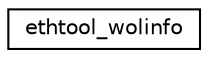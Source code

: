 digraph G
{
  edge [fontname="Helvetica",fontsize="10",labelfontname="Helvetica",labelfontsize="10"];
  node [fontname="Helvetica",fontsize="10",shape=record];
  rankdir="LR";
  Node1 [label="ethtool_wolinfo",height=0.2,width=0.4,color="black", fillcolor="white", style="filled",URL="$structethtool__wolinfo.html"];
}
